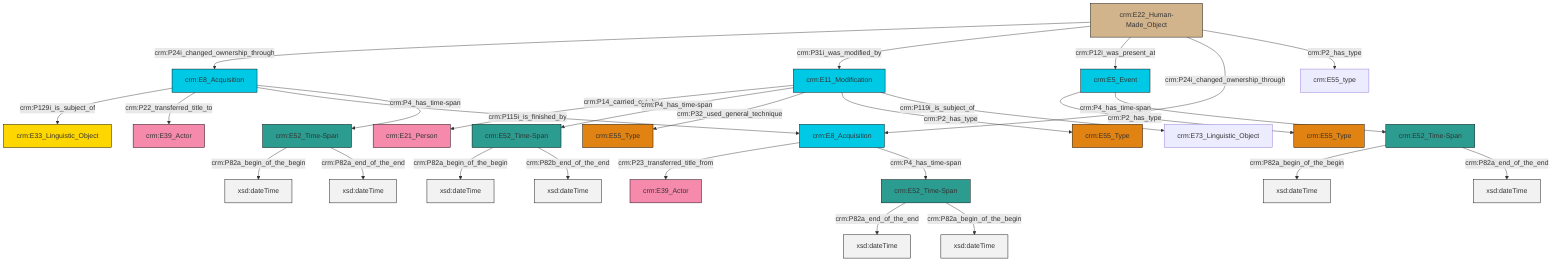 graph TD
classDef Literal fill:#f2f2f2,stroke:#000000;
classDef CRM_Entity fill:#FFFFFF,stroke:#000000;
classDef Temporal_Entity fill:#00C9E6, stroke:#000000;
classDef Type fill:#E18312, stroke:#000000;
classDef Time-Span fill:#2C9C91, stroke:#000000;
classDef Appellation fill:#FFEB7F, stroke:#000000;
classDef Place fill:#008836, stroke:#000000;
classDef Persistent_Item fill:#B266B2, stroke:#000000;
classDef Conceptual_Object fill:#FFD700, stroke:#000000;
classDef Physical_Thing fill:#D2B48C, stroke:#000000;
classDef Actor fill:#f58aad, stroke:#000000;
classDef PC_Classes fill:#4ce600, stroke:#000000;
classDef Multi fill:#cccccc,stroke:#000000;

0["crm:E8_Acquisition"]:::Temporal_Entity -->|crm:P23_transferred_title_from| 1["crm:E39_Actor"]:::Actor
8["crm:E11_Modification"]:::Temporal_Entity -->|crm:P14_carried_out_by| 2["crm:E21_Person"]:::Actor
8["crm:E11_Modification"]:::Temporal_Entity -->|crm:P4_has_time-span| 9["crm:E52_Time-Span"]:::Time-Span
13["crm:E52_Time-Span"]:::Time-Span -->|crm:P82a_begin_of_the_begin| 14[xsd:dateTime]:::Literal
6["crm:E52_Time-Span"]:::Time-Span -->|crm:P82a_end_of_the_end| 18[xsd:dateTime]:::Literal
4["crm:E8_Acquisition"]:::Temporal_Entity -->|crm:P129i_is_subject_of| 25["crm:E33_Linguistic_Object"]:::Conceptual_Object
28["crm:E22_Human-Made_Object"]:::Physical_Thing -->|crm:P24i_changed_ownership_through| 4["crm:E8_Acquisition"]:::Temporal_Entity
31["crm:E5_Event"]:::Temporal_Entity -->|crm:P2_has_type| 29["crm:E55_Type"]:::Type
6["crm:E52_Time-Span"]:::Time-Span -->|crm:P82a_begin_of_the_begin| 34[xsd:dateTime]:::Literal
13["crm:E52_Time-Span"]:::Time-Span -->|crm:P82a_end_of_the_end| 35[xsd:dateTime]:::Literal
8["crm:E11_Modification"]:::Temporal_Entity -->|crm:P32_used_general_technique| 21["crm:E55_Type"]:::Type
31["crm:E5_Event"]:::Temporal_Entity -->|crm:P4_has_time-span| 15["crm:E52_Time-Span"]:::Time-Span
8["crm:E11_Modification"]:::Temporal_Entity -->|crm:P2_has_type| 32["crm:E55_Type"]:::Type
4["crm:E8_Acquisition"]:::Temporal_Entity -->|crm:P22_transferred_title_to| 11["crm:E39_Actor"]:::Actor
9["crm:E52_Time-Span"]:::Time-Span -->|crm:P82a_begin_of_the_begin| 36[xsd:dateTime]:::Literal
8["crm:E11_Modification"]:::Temporal_Entity -->|crm:P119i_is_subject_of| 19["crm:E73_Linguistic_Object"]:::Default
9["crm:E52_Time-Span"]:::Time-Span -->|crm:P82b_end_of_the_end| 37[xsd:dateTime]:::Literal
15["crm:E52_Time-Span"]:::Time-Span -->|crm:P82a_begin_of_the_begin| 39[xsd:dateTime]:::Literal
4["crm:E8_Acquisition"]:::Temporal_Entity -->|crm:P115i_is_finished_by| 0["crm:E8_Acquisition"]:::Temporal_Entity
15["crm:E52_Time-Span"]:::Time-Span -->|crm:P82a_end_of_the_end| 41[xsd:dateTime]:::Literal
28["crm:E22_Human-Made_Object"]:::Physical_Thing -->|crm:P31i_was_modified_by| 8["crm:E11_Modification"]:::Temporal_Entity
28["crm:E22_Human-Made_Object"]:::Physical_Thing -->|crm:P12i_was_present_at| 31["crm:E5_Event"]:::Temporal_Entity
28["crm:E22_Human-Made_Object"]:::Physical_Thing -->|crm:P24i_changed_ownership_through| 0["crm:E8_Acquisition"]:::Temporal_Entity
4["crm:E8_Acquisition"]:::Temporal_Entity -->|crm:P4_has_time-span| 13["crm:E52_Time-Span"]:::Time-Span
0["crm:E8_Acquisition"]:::Temporal_Entity -->|crm:P4_has_time-span| 6["crm:E52_Time-Span"]:::Time-Span
28["crm:E22_Human-Made_Object"]:::Physical_Thing -->|crm:P2_has_type| 23["crm:E55_type"]:::Default
